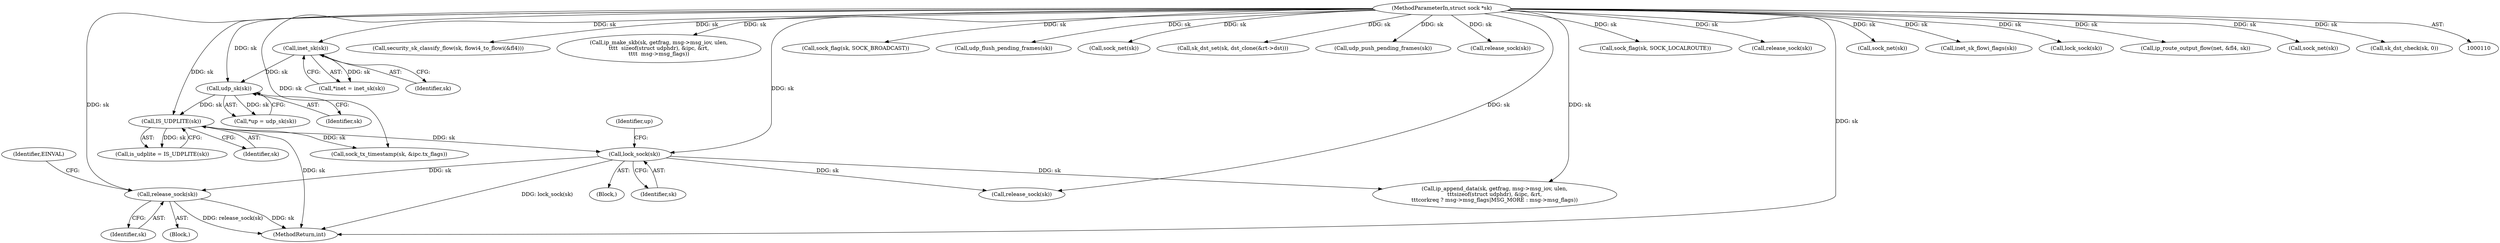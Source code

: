 digraph "0_linux_f6d8bd051c391c1c0458a30b2a7abcd939329259_32@pointer" {
"1000223" [label="(Call,release_sock(sk))"];
"1000207" [label="(Call,lock_sock(sk))"];
"1000153" [label="(Call,IS_UDPLITE(sk))"];
"1000124" [label="(Call,udp_sk(sk))"];
"1000119" [label="(Call,inet_sk(sk))"];
"1000112" [label="(MethodParameterIn,struct sock *sk)"];
"1000559" [label="(Call,security_sk_classify_flow(sk, flowi4_to_flowi(&fl4)))"];
"1000224" [label="(Identifier,sk)"];
"1000122" [label="(Call,*up = udp_sk(sk))"];
"1000649" [label="(Call,ip_make_skb(sk, getfrag, msg->msg_iov, ulen,\n\t\t\t\t  sizeof(struct udphdr), &ipc, &rt,\n\t\t\t\t  msg->msg_flags))"];
"1000151" [label="(Call,is_udplite = IS_UDPLITE(sk))"];
"1000334" [label="(Call,sock_tx_timestamp(sk, &ipc.tx_flags))"];
"1000212" [label="(Identifier,up)"];
"1000223" [label="(Call,release_sock(sk))"];
"1000603" [label="(Call,sock_flag(sk, SOCK_BROADCAST))"];
"1000222" [label="(Block,)"];
"1000206" [label="(Block,)"];
"1000117" [label="(Call,*inet = inet_sk(sk))"];
"1000769" [label="(Call,udp_flush_pending_frames(sk))"];
"1000120" [label="(Identifier,sk)"];
"1000119" [label="(Call,inet_sk(sk))"];
"1000824" [label="(Call,sock_net(sk))"];
"1000609" [label="(Call,sk_dst_set(sk, dst_clone(&rt->dst)))"];
"1000777" [label="(Call,udp_push_pending_frames(sk))"];
"1000792" [label="(Call,release_sock(sk))"];
"1000744" [label="(Call,ip_append_data(sk, getfrag, msg->msg_iov, ulen,\n\t\t\tsizeof(struct udphdr), &ipc, &rt,\n\t\t\tcorkreq ? msg->msg_flags|MSG_MORE : msg->msg_flags))"];
"1000124" [label="(Call,udp_sk(sk))"];
"1000153" [label="(Call,IS_UDPLITE(sk))"];
"1000229" [label="(Call,release_sock(sk))"];
"1000207" [label="(Call,lock_sock(sk))"];
"1000461" [label="(Call,sock_flag(sk, SOCK_LOCALROUTE))"];
"1000125" [label="(Identifier,sk)"];
"1000690" [label="(Call,release_sock(sk))"];
"1000112" [label="(MethodParameterIn,struct sock *sk)"];
"1000850" [label="(MethodReturn,int)"];
"1000154" [label="(Identifier,sk)"];
"1000533" [label="(Call,sock_net(sk))"];
"1000550" [label="(Call,inet_sk_flowi_flags(sk))"];
"1000682" [label="(Call,lock_sock(sk))"];
"1000566" [label="(Call,ip_route_output_flow(net, &fl4, sk))"];
"1000208" [label="(Identifier,sk)"];
"1000352" [label="(Call,sock_net(sk))"];
"1000521" [label="(Call,sk_dst_check(sk, 0))"];
"1000227" [label="(Identifier,EINVAL)"];
"1000223" -> "1000222"  [label="AST: "];
"1000223" -> "1000224"  [label="CFG: "];
"1000224" -> "1000223"  [label="AST: "];
"1000227" -> "1000223"  [label="CFG: "];
"1000223" -> "1000850"  [label="DDG: release_sock(sk)"];
"1000223" -> "1000850"  [label="DDG: sk"];
"1000207" -> "1000223"  [label="DDG: sk"];
"1000112" -> "1000223"  [label="DDG: sk"];
"1000207" -> "1000206"  [label="AST: "];
"1000207" -> "1000208"  [label="CFG: "];
"1000208" -> "1000207"  [label="AST: "];
"1000212" -> "1000207"  [label="CFG: "];
"1000207" -> "1000850"  [label="DDG: lock_sock(sk)"];
"1000153" -> "1000207"  [label="DDG: sk"];
"1000112" -> "1000207"  [label="DDG: sk"];
"1000207" -> "1000229"  [label="DDG: sk"];
"1000207" -> "1000744"  [label="DDG: sk"];
"1000153" -> "1000151"  [label="AST: "];
"1000153" -> "1000154"  [label="CFG: "];
"1000154" -> "1000153"  [label="AST: "];
"1000151" -> "1000153"  [label="CFG: "];
"1000153" -> "1000850"  [label="DDG: sk"];
"1000153" -> "1000151"  [label="DDG: sk"];
"1000124" -> "1000153"  [label="DDG: sk"];
"1000112" -> "1000153"  [label="DDG: sk"];
"1000153" -> "1000334"  [label="DDG: sk"];
"1000124" -> "1000122"  [label="AST: "];
"1000124" -> "1000125"  [label="CFG: "];
"1000125" -> "1000124"  [label="AST: "];
"1000122" -> "1000124"  [label="CFG: "];
"1000124" -> "1000122"  [label="DDG: sk"];
"1000119" -> "1000124"  [label="DDG: sk"];
"1000112" -> "1000124"  [label="DDG: sk"];
"1000119" -> "1000117"  [label="AST: "];
"1000119" -> "1000120"  [label="CFG: "];
"1000120" -> "1000119"  [label="AST: "];
"1000117" -> "1000119"  [label="CFG: "];
"1000119" -> "1000117"  [label="DDG: sk"];
"1000112" -> "1000119"  [label="DDG: sk"];
"1000112" -> "1000110"  [label="AST: "];
"1000112" -> "1000850"  [label="DDG: sk"];
"1000112" -> "1000229"  [label="DDG: sk"];
"1000112" -> "1000334"  [label="DDG: sk"];
"1000112" -> "1000352"  [label="DDG: sk"];
"1000112" -> "1000461"  [label="DDG: sk"];
"1000112" -> "1000521"  [label="DDG: sk"];
"1000112" -> "1000533"  [label="DDG: sk"];
"1000112" -> "1000550"  [label="DDG: sk"];
"1000112" -> "1000559"  [label="DDG: sk"];
"1000112" -> "1000566"  [label="DDG: sk"];
"1000112" -> "1000603"  [label="DDG: sk"];
"1000112" -> "1000609"  [label="DDG: sk"];
"1000112" -> "1000649"  [label="DDG: sk"];
"1000112" -> "1000682"  [label="DDG: sk"];
"1000112" -> "1000690"  [label="DDG: sk"];
"1000112" -> "1000744"  [label="DDG: sk"];
"1000112" -> "1000769"  [label="DDG: sk"];
"1000112" -> "1000777"  [label="DDG: sk"];
"1000112" -> "1000792"  [label="DDG: sk"];
"1000112" -> "1000824"  [label="DDG: sk"];
}
